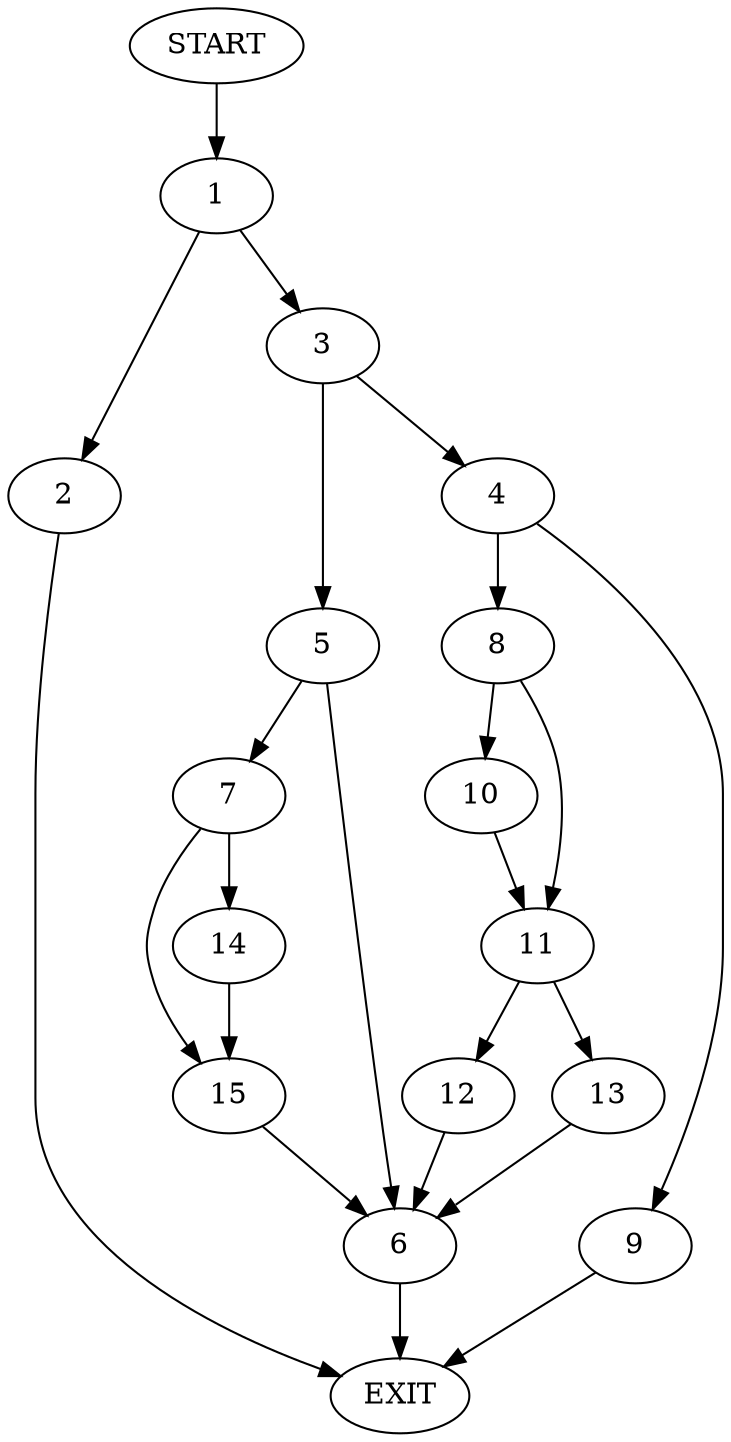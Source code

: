 digraph {
0 [label="START"]
16 [label="EXIT"]
0 -> 1
1 -> 2
1 -> 3
2 -> 16
3 -> 4
3 -> 5
5 -> 6
5 -> 7
4 -> 8
4 -> 9
9 -> 16
8 -> 10
8 -> 11
10 -> 11
11 -> 12
11 -> 13
12 -> 6
13 -> 6
6 -> 16
7 -> 14
7 -> 15
15 -> 6
14 -> 15
}
